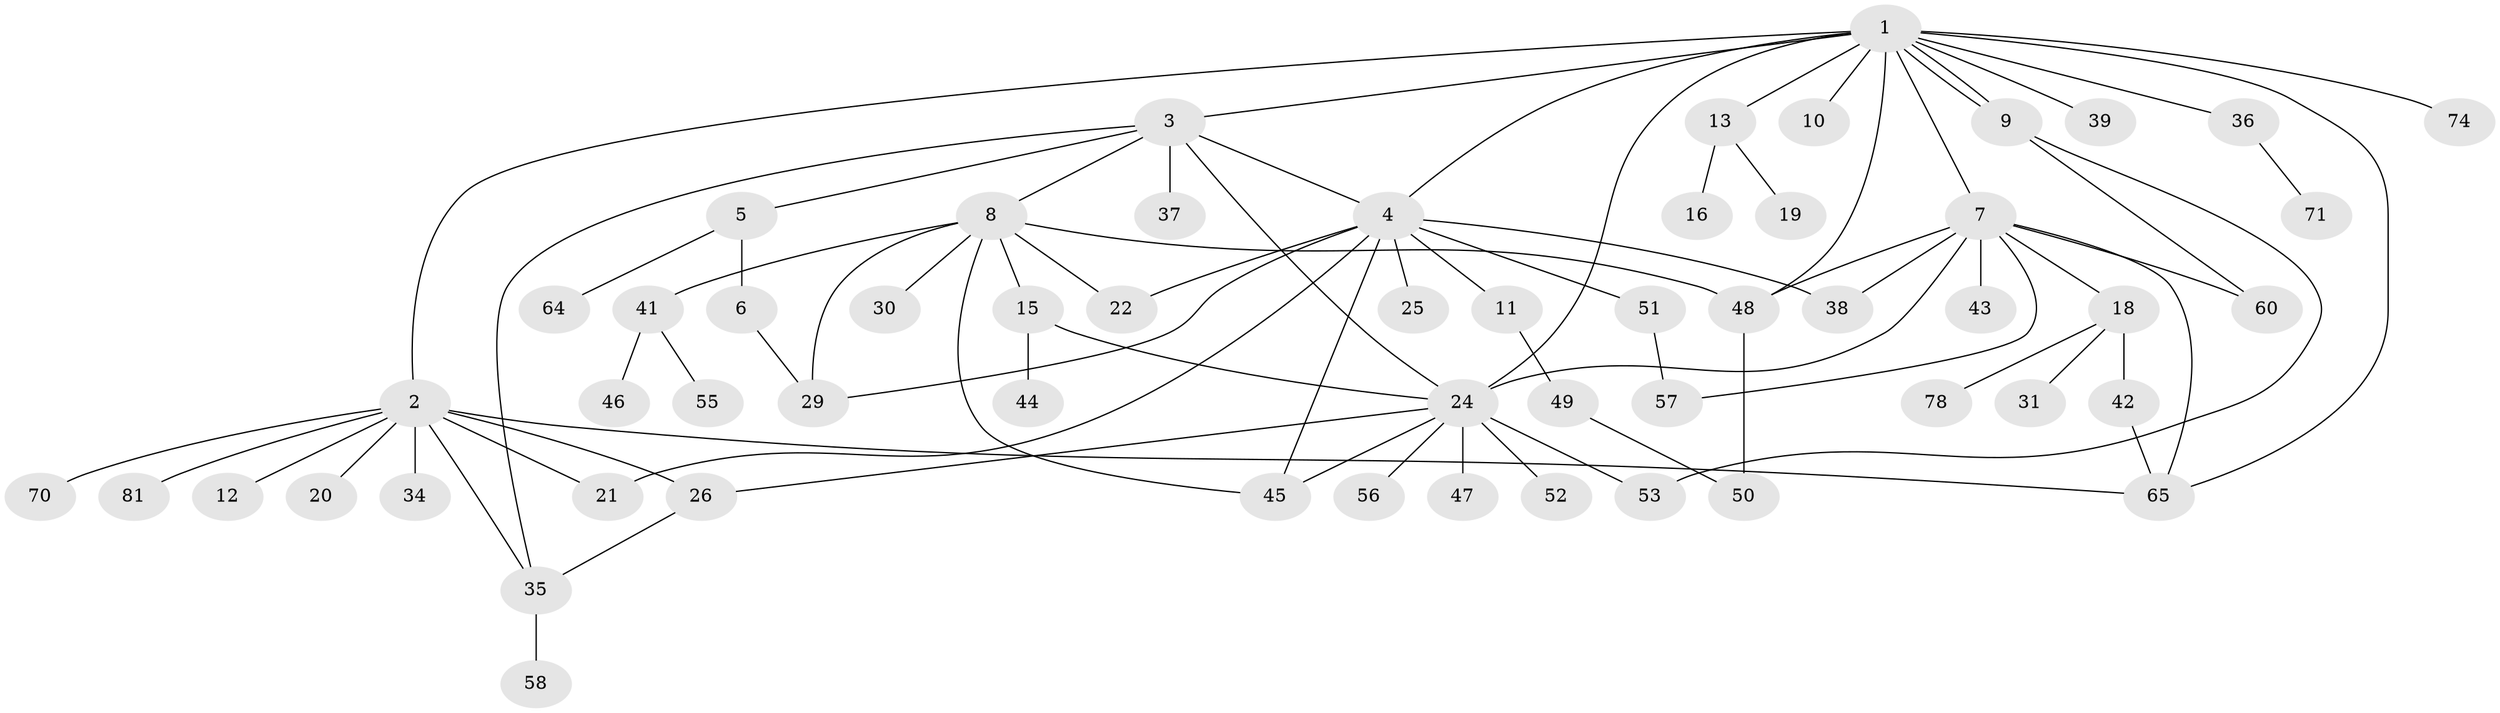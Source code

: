 // original degree distribution, {15: 0.012195121951219513, 10: 0.036585365853658534, 7: 0.012195121951219513, 11: 0.012195121951219513, 3: 0.10975609756097561, 2: 0.1951219512195122, 4: 0.10975609756097561, 1: 0.4878048780487805, 5: 0.012195121951219513, 9: 0.012195121951219513}
// Generated by graph-tools (version 1.1) at 2025/18/03/04/25 18:18:25]
// undirected, 57 vertices, 80 edges
graph export_dot {
graph [start="1"]
  node [color=gray90,style=filled];
  1;
  2;
  3;
  4 [super="+17+77+63+80"];
  5;
  6;
  7 [super="+14"];
  8 [super="+72+62+28+23"];
  9;
  10;
  11;
  12;
  13;
  15 [super="+33"];
  16;
  18;
  19;
  20;
  21;
  22;
  24 [super="+27"];
  25;
  26 [super="+66+59"];
  29;
  30;
  31;
  34;
  35 [super="+40"];
  36;
  37;
  38;
  39;
  41;
  42;
  43;
  44;
  45;
  46 [super="+68"];
  47;
  48;
  49;
  50 [super="+61+67"];
  51;
  52;
  53;
  55;
  56;
  57 [super="+73"];
  58;
  60;
  64;
  65 [super="+75+82"];
  70;
  71;
  74;
  78;
  81;
  1 -- 2;
  1 -- 3;
  1 -- 4;
  1 -- 7;
  1 -- 9;
  1 -- 9;
  1 -- 10;
  1 -- 13;
  1 -- 36;
  1 -- 39;
  1 -- 48;
  1 -- 74;
  1 -- 65;
  1 -- 24 [weight=2];
  2 -- 12;
  2 -- 20;
  2 -- 21;
  2 -- 26;
  2 -- 34;
  2 -- 35;
  2 -- 70;
  2 -- 81;
  2 -- 65;
  3 -- 4;
  3 -- 5;
  3 -- 8;
  3 -- 24;
  3 -- 35;
  3 -- 37;
  4 -- 11;
  4 -- 22;
  4 -- 25;
  4 -- 29;
  4 -- 45;
  4 -- 51;
  4 -- 21;
  4 -- 38;
  5 -- 6;
  5 -- 64;
  6 -- 29;
  7 -- 18;
  7 -- 24;
  7 -- 38;
  7 -- 43;
  7 -- 48;
  7 -- 57;
  7 -- 60;
  7 -- 65;
  8 -- 15;
  8 -- 29;
  8 -- 30;
  8 -- 45;
  8 -- 48;
  8 -- 22;
  8 -- 41;
  9 -- 53;
  9 -- 60;
  11 -- 49;
  13 -- 16;
  13 -- 19;
  15 -- 44;
  15 -- 24;
  18 -- 31;
  18 -- 42;
  18 -- 78;
  24 -- 53;
  24 -- 56;
  24 -- 45;
  24 -- 47;
  24 -- 52;
  24 -- 26;
  26 -- 35;
  35 -- 58;
  36 -- 71;
  41 -- 46;
  41 -- 55;
  42 -- 65;
  48 -- 50;
  49 -- 50;
  51 -- 57;
}
